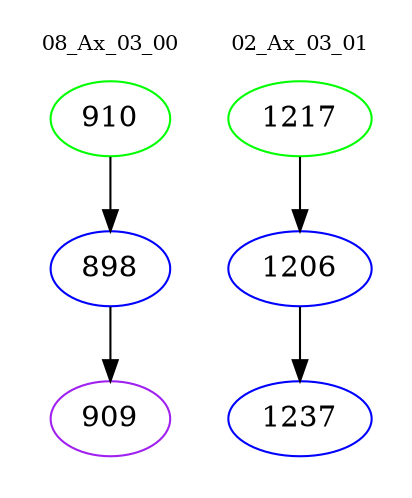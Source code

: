 digraph{
subgraph cluster_0 {
color = white
label = "08_Ax_03_00";
fontsize=10;
T0_910 [label="910", color="green"]
T0_910 -> T0_898 [color="black"]
T0_898 [label="898", color="blue"]
T0_898 -> T0_909 [color="black"]
T0_909 [label="909", color="purple"]
}
subgraph cluster_1 {
color = white
label = "02_Ax_03_01";
fontsize=10;
T1_1217 [label="1217", color="green"]
T1_1217 -> T1_1206 [color="black"]
T1_1206 [label="1206", color="blue"]
T1_1206 -> T1_1237 [color="black"]
T1_1237 [label="1237", color="blue"]
}
}
